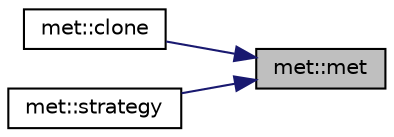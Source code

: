 digraph "met::met"
{
 // INTERACTIVE_SVG=YES
 // LATEX_PDF_SIZE
  edge [fontname="Helvetica",fontsize="10",labelfontname="Helvetica",labelfontsize="10"];
  node [fontname="Helvetica",fontsize="10",shape=record];
  rankdir="RL";
  Node1 [label="met::met",height=0.2,width=0.4,color="black", fillcolor="grey75", style="filled", fontcolor="black",tooltip=" "];
  Node1 -> Node2 [dir="back",color="midnightblue",fontsize="10",style="solid",fontname="Helvetica"];
  Node2 [label="met::clone",height=0.2,width=0.4,color="black", fillcolor="white", style="filled",URL="$classmet.html#af4d30ffd6bfeadbd27d72d1dc74e7803",tooltip=" "];
  Node1 -> Node3 [dir="back",color="midnightblue",fontsize="10",style="solid",fontname="Helvetica"];
  Node3 [label="met::strategy",height=0.2,width=0.4,color="black", fillcolor="white", style="filled",URL="$classmet.html#a54e4795f6e1387cd2aa9e259ef147f3c",tooltip=" "];
}
